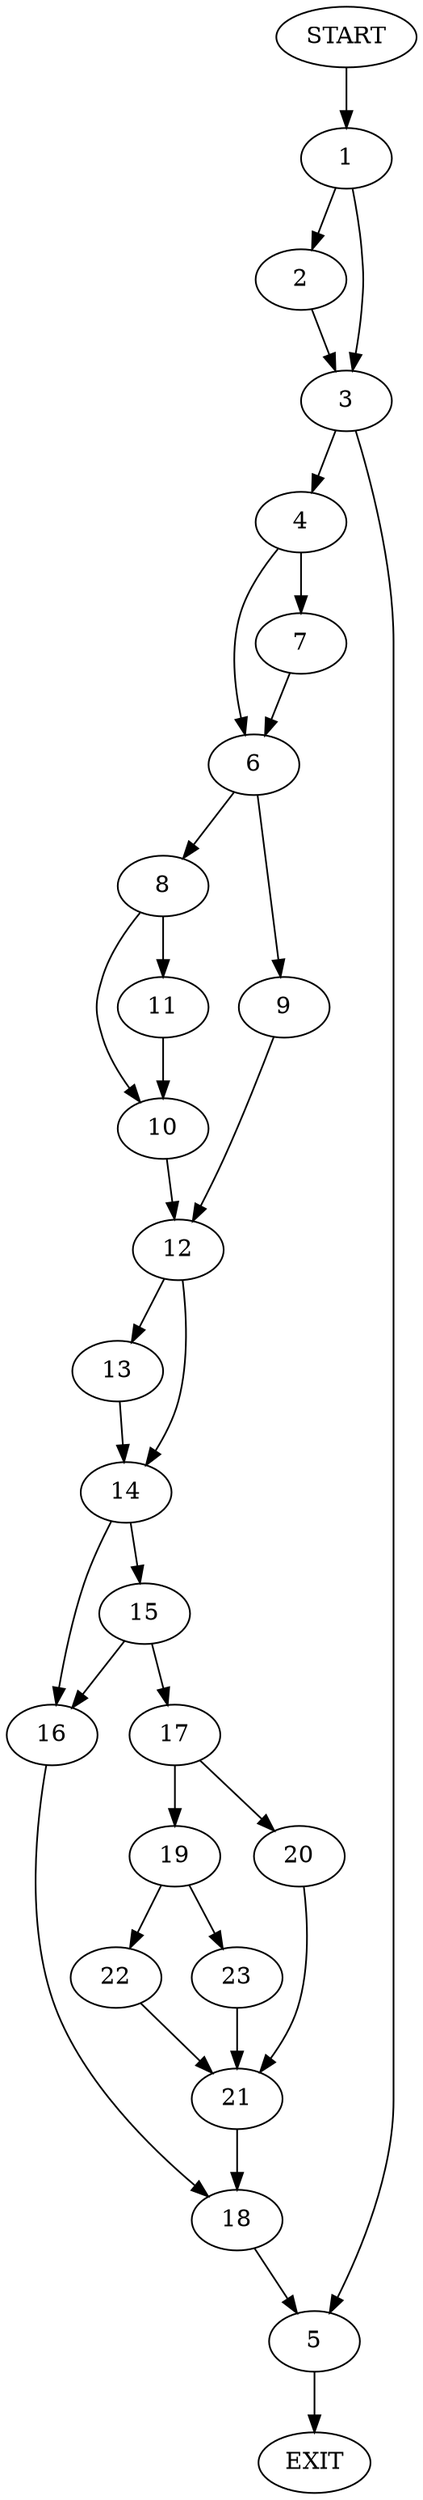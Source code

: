 digraph {
0 [label="START"]
24 [label="EXIT"]
0 -> 1
1 -> 2
1 -> 3
2 -> 3
3 -> 4
3 -> 5
4 -> 6
4 -> 7
5 -> 24
6 -> 8
6 -> 9
7 -> 6
8 -> 10
8 -> 11
9 -> 12
10 -> 12
11 -> 10
12 -> 13
12 -> 14
13 -> 14
14 -> 15
14 -> 16
15 -> 17
15 -> 16
16 -> 18
17 -> 19
17 -> 20
20 -> 21
19 -> 22
19 -> 23
21 -> 18
23 -> 21
22 -> 21
18 -> 5
}
